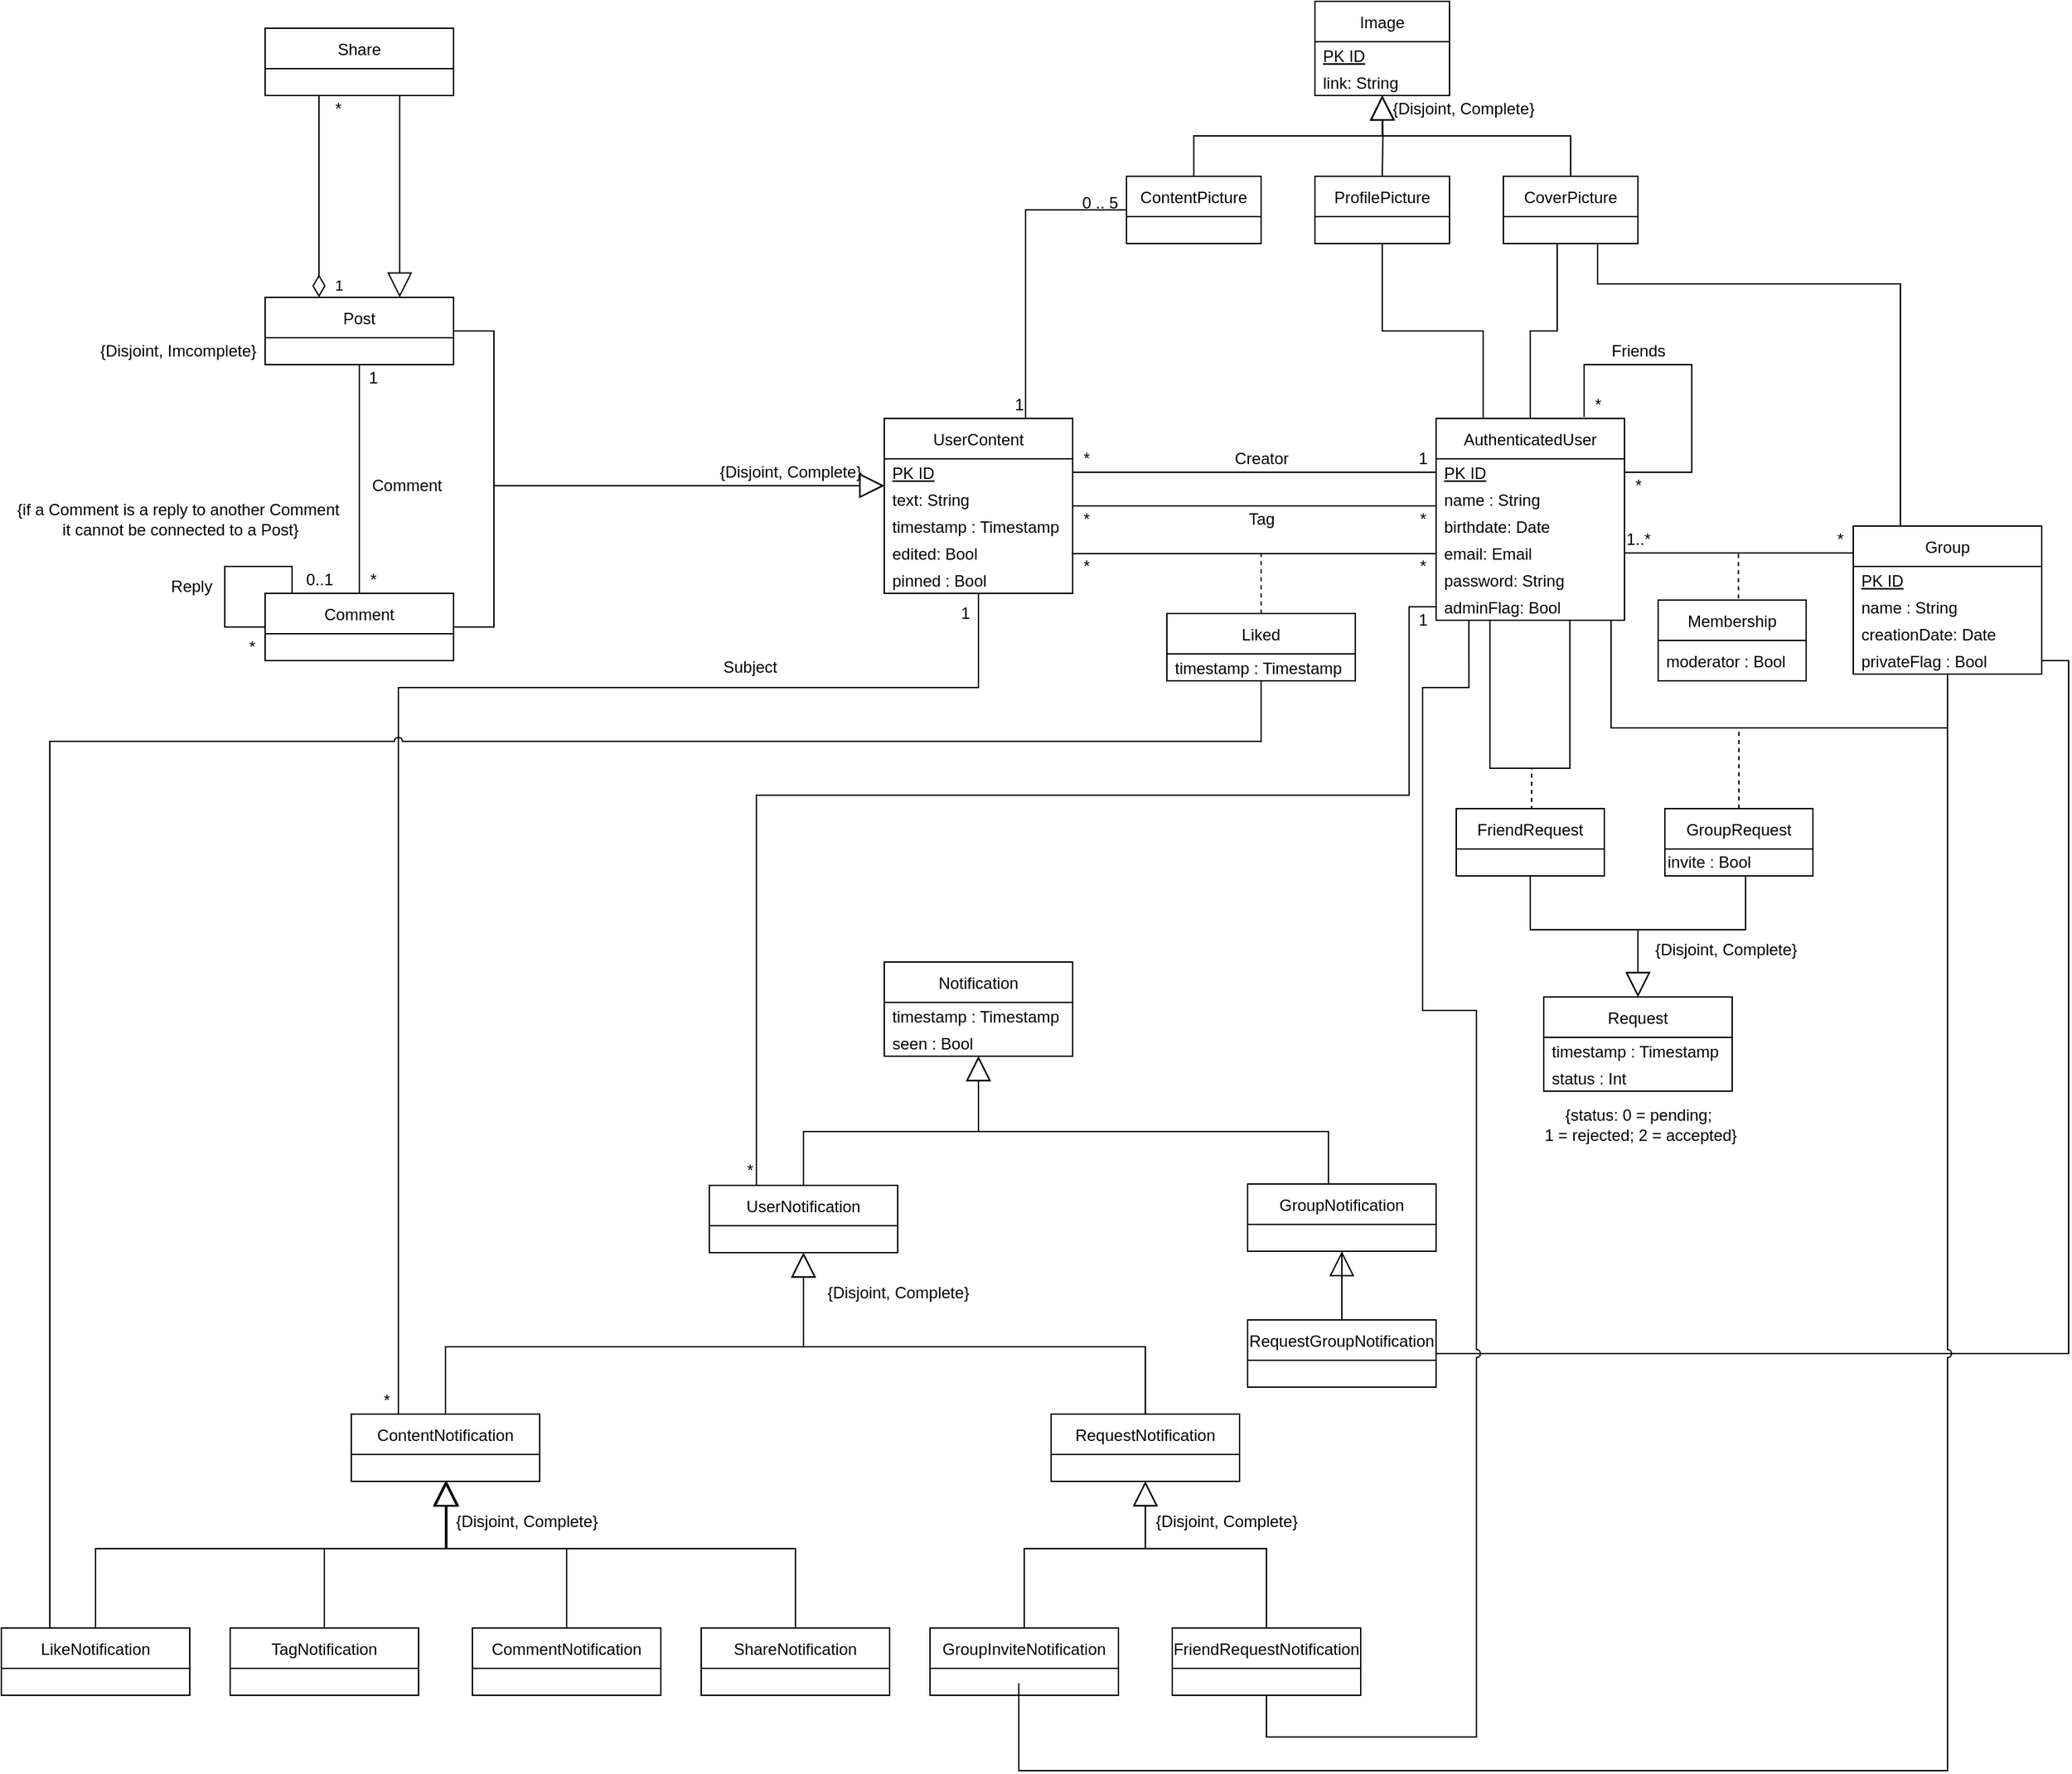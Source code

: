<mxfile version="15.4.0" type="device"><diagram id="W7Yq0IBETh_m9EAwJ76t" name="Page-1"><mxGraphModel dx="-948" dy="436" grid="1" gridSize="10" guides="1" tooltips="1" connect="1" arrows="1" fold="1" page="1" pageScale="1" pageWidth="827" pageHeight="1169" math="0" shadow="0"><root><mxCell id="0"/><mxCell id="1" parent="0"/><mxCell id="exGa_ofTzocH33vVqRxe-119" style="edgeStyle=orthogonalEdgeStyle;rounded=0;orthogonalLoop=1;jettySize=auto;html=1;exitX=0.5;exitY=0;exitDx=0;exitDy=0;fontSize=12;endArrow=none;endFill=0;" parent="1" source="exGa_ofTzocH33vVqRxe-121" edge="1"><mxGeometry relative="1" as="geometry"><Array as="points"><mxPoint x="2790" y="625"/><mxPoint x="2810" y="625"/><mxPoint x="2810" y="560"/></Array><mxPoint x="2810" y="560" as="targetPoint"/></mxGeometry></mxCell><mxCell id="exGa_ofTzocH33vVqRxe-120" style="edgeStyle=orthogonalEdgeStyle;rounded=0;orthogonalLoop=1;jettySize=auto;html=1;exitX=0.25;exitY=0;exitDx=0;exitDy=0;entryX=0.5;entryY=1;entryDx=0;entryDy=0;fontSize=12;endArrow=none;endFill=0;" parent="1" source="exGa_ofTzocH33vVqRxe-121" target="exGa_ofTzocH33vVqRxe-144" edge="1"><mxGeometry relative="1" as="geometry"/></mxCell><mxCell id="exGa_ofTzocH33vVqRxe-121" value="AuthenticatedUser" style="swimlane;fontStyle=0;childLayout=stackLayout;horizontal=1;startSize=30;horizontalStack=0;resizeParent=1;resizeParentMax=0;resizeLast=0;collapsible=1;marginBottom=0;" parent="1" vertex="1"><mxGeometry x="2720" y="690" width="140" height="150" as="geometry"/></mxCell><mxCell id="exGa_ofTzocH33vVqRxe-122" value="PK ID" style="text;strokeColor=none;fillColor=none;align=left;verticalAlign=middle;spacingLeft=4;spacingRight=4;overflow=hidden;points=[[0,0.5],[1,0.5]];portConstraint=eastwest;rotatable=0;spacing=2;spacingTop=0;fontStyle=4" parent="exGa_ofTzocH33vVqRxe-121" vertex="1"><mxGeometry y="30" width="140" height="20" as="geometry"/></mxCell><mxCell id="exGa_ofTzocH33vVqRxe-123" value="name : String" style="text;strokeColor=none;fillColor=none;align=left;verticalAlign=middle;spacingLeft=4;spacingRight=4;overflow=hidden;points=[[0,0.5],[1,0.5]];portConstraint=eastwest;rotatable=0;spacing=2;spacingTop=0;" parent="exGa_ofTzocH33vVqRxe-121" vertex="1"><mxGeometry y="50" width="140" height="20" as="geometry"/></mxCell><mxCell id="exGa_ofTzocH33vVqRxe-124" value="birthdate: Date" style="text;strokeColor=none;fillColor=none;align=left;verticalAlign=middle;spacingLeft=4;spacingRight=4;overflow=hidden;points=[[0,0.5],[1,0.5]];portConstraint=eastwest;rotatable=0;" parent="exGa_ofTzocH33vVqRxe-121" vertex="1"><mxGeometry y="70" width="140" height="20" as="geometry"/></mxCell><mxCell id="exGa_ofTzocH33vVqRxe-125" value="email: Email" style="text;strokeColor=none;fillColor=none;align=left;verticalAlign=middle;spacingLeft=4;spacingRight=4;overflow=hidden;points=[[0,0.5],[1,0.5]];portConstraint=eastwest;rotatable=0;" parent="exGa_ofTzocH33vVqRxe-121" vertex="1"><mxGeometry y="90" width="140" height="20" as="geometry"/></mxCell><mxCell id="exGa_ofTzocH33vVqRxe-126" value="password: String" style="text;strokeColor=none;fillColor=none;align=left;verticalAlign=middle;spacingLeft=4;spacingRight=4;overflow=hidden;points=[[0,0.5],[1,0.5]];portConstraint=eastwest;rotatable=0;" parent="exGa_ofTzocH33vVqRxe-121" vertex="1"><mxGeometry y="110" width="140" height="20" as="geometry"/></mxCell><mxCell id="exGa_ofTzocH33vVqRxe-127" value="adminFlag: Bool" style="text;strokeColor=none;fillColor=none;align=left;verticalAlign=middle;spacingLeft=4;spacingRight=4;overflow=hidden;points=[[0,0.5],[1,0.5]];portConstraint=eastwest;rotatable=0;" parent="exGa_ofTzocH33vVqRxe-121" vertex="1"><mxGeometry y="130" width="140" height="20" as="geometry"/></mxCell><mxCell id="exGa_ofTzocH33vVqRxe-128" style="edgeStyle=orthogonalEdgeStyle;rounded=0;orthogonalLoop=1;jettySize=auto;html=1;exitX=1;exitY=0.5;exitDx=0;exitDy=0;fontSize=12;endArrow=none;endFill=0;" parent="exGa_ofTzocH33vVqRxe-121" edge="1"><mxGeometry relative="1" as="geometry"><mxPoint x="110" y="-1" as="targetPoint"/><mxPoint x="140" y="60" as="sourcePoint"/><Array as="points"><mxPoint x="190" y="40"/><mxPoint x="190" y="-40"/><mxPoint x="110" y="-40"/><mxPoint x="110" y="-1"/></Array></mxGeometry></mxCell><mxCell id="exGa_ofTzocH33vVqRxe-129" style="edgeStyle=orthogonalEdgeStyle;rounded=0;orthogonalLoop=1;jettySize=auto;html=1;fontSize=12;endArrow=none;endFill=0;entryX=0.71;entryY=1.013;entryDx=0;entryDy=0;entryPerimeter=0;" parent="exGa_ofTzocH33vVqRxe-121" source="exGa_ofTzocH33vVqRxe-121" target="exGa_ofTzocH33vVqRxe-127" edge="1"><mxGeometry relative="1" as="geometry"><mxPoint x="100" y="230" as="targetPoint"/><mxPoint x="40" y="230" as="sourcePoint"/><Array as="points"><mxPoint x="40" y="260"/><mxPoint x="99" y="260"/></Array></mxGeometry></mxCell><mxCell id="exGa_ofTzocH33vVqRxe-130" style="edgeStyle=orthogonalEdgeStyle;rounded=0;orthogonalLoop=1;jettySize=auto;html=1;exitX=0;exitY=0.25;exitDx=0;exitDy=0;entryX=1;entryY=0.5;entryDx=0;entryDy=0;fontSize=12;endArrow=none;endFill=0;" parent="1" source="exGa_ofTzocH33vVqRxe-132" target="exGa_ofTzocH33vVqRxe-124" edge="1"><mxGeometry relative="1" as="geometry"><Array as="points"><mxPoint x="3030" y="790"/></Array></mxGeometry></mxCell><mxCell id="exGa_ofTzocH33vVqRxe-131" style="edgeStyle=orthogonalEdgeStyle;rounded=0;orthogonalLoop=1;jettySize=auto;html=1;exitX=0.25;exitY=0;exitDx=0;exitDy=0;fontSize=12;endArrow=none;endFill=0;" parent="1" source="exGa_ofTzocH33vVqRxe-132" edge="1"><mxGeometry relative="1" as="geometry"><Array as="points"><mxPoint x="3065" y="590"/><mxPoint x="2840" y="590"/><mxPoint x="2840" y="560"/></Array><mxPoint x="2840" y="560" as="targetPoint"/></mxGeometry></mxCell><mxCell id="exGa_ofTzocH33vVqRxe-132" value="Group" style="swimlane;fontStyle=0;childLayout=stackLayout;horizontal=1;startSize=30;horizontalStack=0;resizeParent=1;resizeParentMax=0;resizeLast=0;collapsible=1;marginBottom=0;" parent="1" vertex="1"><mxGeometry x="3030" y="770" width="140" height="110" as="geometry"/></mxCell><mxCell id="exGa_ofTzocH33vVqRxe-133" value="PK ID" style="text;strokeColor=none;fillColor=none;align=left;verticalAlign=middle;spacingLeft=4;spacingRight=4;overflow=hidden;points=[[0,0.5],[1,0.5]];portConstraint=eastwest;rotatable=0;spacing=2;spacingTop=0;fontStyle=4" parent="exGa_ofTzocH33vVqRxe-132" vertex="1"><mxGeometry y="30" width="140" height="20" as="geometry"/></mxCell><mxCell id="exGa_ofTzocH33vVqRxe-134" value="name : String" style="text;strokeColor=none;fillColor=none;align=left;verticalAlign=middle;spacingLeft=4;spacingRight=4;overflow=hidden;points=[[0,0.5],[1,0.5]];portConstraint=eastwest;rotatable=0;spacing=2;spacingTop=0;" parent="exGa_ofTzocH33vVqRxe-132" vertex="1"><mxGeometry y="50" width="140" height="20" as="geometry"/></mxCell><mxCell id="exGa_ofTzocH33vVqRxe-135" value="creationDate: Date" style="text;strokeColor=none;fillColor=none;align=left;verticalAlign=middle;spacingLeft=4;spacingRight=4;overflow=hidden;points=[[0,0.5],[1,0.5]];portConstraint=eastwest;rotatable=0;spacing=2;spacingTop=0;" parent="exGa_ofTzocH33vVqRxe-132" vertex="1"><mxGeometry y="70" width="140" height="20" as="geometry"/></mxCell><mxCell id="exGa_ofTzocH33vVqRxe-136" value="privateFlag : Bool" style="text;strokeColor=none;fillColor=none;align=left;verticalAlign=middle;spacingLeft=4;spacingRight=4;overflow=hidden;points=[[0,0.5],[1,0.5]];portConstraint=eastwest;rotatable=0;spacing=2;spacingTop=0;" parent="exGa_ofTzocH33vVqRxe-132" vertex="1"><mxGeometry y="90" width="140" height="20" as="geometry"/></mxCell><mxCell id="exGa_ofTzocH33vVqRxe-137" value="*" style="text;html=1;align=center;verticalAlign=middle;resizable=0;points=[];autosize=1;strokeColor=none;fillColor=none;fontSize=12;" parent="1" vertex="1"><mxGeometry x="2860" y="730" width="20" height="20" as="geometry"/></mxCell><mxCell id="exGa_ofTzocH33vVqRxe-138" value="*" style="text;html=1;align=center;verticalAlign=middle;resizable=0;points=[];autosize=1;strokeColor=none;fillColor=none;fontSize=12;" parent="1" vertex="1"><mxGeometry x="2830" y="670" width="20" height="20" as="geometry"/></mxCell><mxCell id="exGa_ofTzocH33vVqRxe-139" value="Friends" style="text;html=1;align=center;verticalAlign=middle;resizable=0;points=[];autosize=1;strokeColor=none;fillColor=none;fontSize=12;" parent="1" vertex="1"><mxGeometry x="2840" y="630" width="60" height="20" as="geometry"/></mxCell><mxCell id="exGa_ofTzocH33vVqRxe-140" value="*" style="text;html=1;align=center;verticalAlign=middle;resizable=0;points=[];autosize=1;strokeColor=none;fillColor=none;fontSize=12;" parent="1" vertex="1"><mxGeometry x="3010" y="770" width="20" height="20" as="geometry"/></mxCell><mxCell id="exGa_ofTzocH33vVqRxe-141" value="1..*" style="text;html=1;align=center;verticalAlign=middle;resizable=0;points=[];autosize=1;strokeColor=none;fillColor=none;fontSize=12;" parent="1" vertex="1"><mxGeometry x="2855" y="770" width="30" height="20" as="geometry"/></mxCell><mxCell id="exGa_ofTzocH33vVqRxe-142" value="Image" style="swimlane;fontStyle=0;childLayout=stackLayout;horizontal=1;startSize=30;horizontalStack=0;resizeParent=1;resizeParentMax=0;resizeLast=0;collapsible=1;marginBottom=0;fontSize=12;verticalAlign=middle;" parent="1" vertex="1"><mxGeometry x="2630" y="380" width="100" height="70" as="geometry"/></mxCell><mxCell id="exGa_ofTzocH33vVqRxe-143" value="PK ID" style="text;strokeColor=none;fillColor=none;align=left;verticalAlign=middle;spacingLeft=4;spacingRight=4;overflow=hidden;points=[[0,0.5],[1,0.5]];portConstraint=eastwest;rotatable=0;spacing=2;spacingTop=0;fontStyle=4" parent="exGa_ofTzocH33vVqRxe-142" vertex="1"><mxGeometry y="30" width="100" height="20" as="geometry"/></mxCell><mxCell id="SJAPTFx9e79v7AR4qx2Q-70" value="link: String" style="text;strokeColor=none;fillColor=none;align=left;verticalAlign=middle;spacingLeft=4;spacingRight=4;overflow=hidden;points=[[0,0.5],[1,0.5]];portConstraint=eastwest;rotatable=0;spacing=2;spacingTop=0;fontStyle=0" parent="exGa_ofTzocH33vVqRxe-142" vertex="1"><mxGeometry y="50" width="100" height="20" as="geometry"/></mxCell><mxCell id="exGa_ofTzocH33vVqRxe-144" value="ProfilePicture" style="swimlane;fontStyle=0;childLayout=stackLayout;horizontal=1;startSize=30;horizontalStack=0;resizeParent=1;resizeParentMax=0;resizeLast=0;collapsible=1;marginBottom=0;fontSize=12;verticalAlign=middle;" parent="1" vertex="1"><mxGeometry x="2630" y="510" width="100" height="50" as="geometry"/></mxCell><mxCell id="exGa_ofTzocH33vVqRxe-145" value="CoverPicture" style="swimlane;fontStyle=0;childLayout=stackLayout;horizontal=1;startSize=30;horizontalStack=0;resizeParent=1;resizeParentMax=0;resizeLast=0;collapsible=1;marginBottom=0;fontSize=12;verticalAlign=middle;" parent="1" vertex="1"><mxGeometry x="2770" y="510" width="100" height="50" as="geometry"/></mxCell><mxCell id="exGa_ofTzocH33vVqRxe-146" value="ContentPicture" style="swimlane;fontStyle=0;childLayout=stackLayout;horizontal=1;startSize=30;horizontalStack=0;resizeParent=1;resizeParentMax=0;resizeLast=0;collapsible=1;marginBottom=0;fontSize=12;verticalAlign=middle;" parent="1" vertex="1"><mxGeometry x="2490" y="510" width="100" height="50" as="geometry"/></mxCell><mxCell id="exGa_ofTzocH33vVqRxe-147" value="" style="endArrow=block;endSize=16;endFill=0;html=1;rounded=0;fontSize=12;edgeStyle=orthogonalEdgeStyle;entryX=0.5;entryY=1;entryDx=0;entryDy=0;exitX=0.5;exitY=0;exitDx=0;exitDy=0;" parent="1" source="exGa_ofTzocH33vVqRxe-145" target="exGa_ofTzocH33vVqRxe-142" edge="1"><mxGeometry width="160" relative="1" as="geometry"><mxPoint x="2600" y="630" as="sourcePoint"/><mxPoint x="2760" y="630" as="targetPoint"/></mxGeometry></mxCell><mxCell id="exGa_ofTzocH33vVqRxe-148" value="" style="endArrow=block;endSize=16;endFill=0;html=1;rounded=0;fontSize=12;edgeStyle=orthogonalEdgeStyle;" parent="1" target="exGa_ofTzocH33vVqRxe-142" edge="1"><mxGeometry width="160" relative="1" as="geometry"><mxPoint x="2680" y="510" as="sourcePoint"/><mxPoint x="2680" y="460" as="targetPoint"/></mxGeometry></mxCell><mxCell id="exGa_ofTzocH33vVqRxe-149" value="" style="endArrow=block;endSize=16;endFill=0;html=1;rounded=0;fontSize=12;edgeStyle=orthogonalEdgeStyle;exitX=0.5;exitY=0;exitDx=0;exitDy=0;" parent="1" source="exGa_ofTzocH33vVqRxe-146" target="exGa_ofTzocH33vVqRxe-142" edge="1"><mxGeometry width="160" relative="1" as="geometry"><mxPoint x="2560" y="530" as="sourcePoint"/><mxPoint x="2680" y="460" as="targetPoint"/></mxGeometry></mxCell><mxCell id="exGa_ofTzocH33vVqRxe-150" value="{Disjoint, Complete}" style="text;html=1;align=center;verticalAlign=middle;resizable=0;points=[];autosize=1;strokeColor=none;fillColor=none;fontSize=12;" parent="1" vertex="1"><mxGeometry x="2680" y="450" width="120" height="20" as="geometry"/></mxCell><mxCell id="exGa_ofTzocH33vVqRxe-151" value="Post" style="swimlane;fontStyle=0;childLayout=stackLayout;horizontal=1;startSize=30;horizontalStack=0;resizeParent=1;resizeParentMax=0;resizeLast=0;collapsible=1;marginBottom=0;fontSize=12;verticalAlign=middle;" parent="1" vertex="1"><mxGeometry x="1850" y="600.04" width="140" height="50" as="geometry"/></mxCell><mxCell id="exGa_ofTzocH33vVqRxe-153" value="UserContent" style="swimlane;fontStyle=0;childLayout=stackLayout;horizontal=1;startSize=30;horizontalStack=0;resizeParent=1;resizeParentMax=0;resizeLast=0;collapsible=1;marginBottom=0;fontSize=12;verticalAlign=middle;resizable=0;" parent="1" vertex="1"><mxGeometry x="2310" y="690" width="140" height="130" as="geometry"/></mxCell><mxCell id="exGa_ofTzocH33vVqRxe-154" value="PK ID" style="text;strokeColor=none;fillColor=none;align=left;verticalAlign=middle;spacingLeft=4;spacingRight=4;overflow=hidden;points=[[0,0.5],[1,0.5]];portConstraint=eastwest;rotatable=0;spacing=2;spacingTop=0;fontStyle=4" parent="exGa_ofTzocH33vVqRxe-153" vertex="1"><mxGeometry y="30" width="140" height="20" as="geometry"/></mxCell><mxCell id="exGa_ofTzocH33vVqRxe-155" value="text: String" style="text;strokeColor=none;fillColor=none;align=left;verticalAlign=middle;spacingLeft=4;spacingRight=4;overflow=hidden;points=[[0,0.5],[1,0.5]];portConstraint=eastwest;rotatable=0;spacing=2;spacingTop=0;" parent="exGa_ofTzocH33vVqRxe-153" vertex="1"><mxGeometry y="50" width="140" height="20" as="geometry"/></mxCell><mxCell id="exGa_ofTzocH33vVqRxe-156" value="timestamp : Timestamp" style="text;strokeColor=none;fillColor=none;align=left;verticalAlign=middle;spacingLeft=4;spacingRight=4;overflow=hidden;points=[[0,0.5],[1,0.5]];portConstraint=eastwest;rotatable=0;spacing=2;spacingTop=0;" parent="exGa_ofTzocH33vVqRxe-153" vertex="1"><mxGeometry y="70" width="140" height="20" as="geometry"/></mxCell><mxCell id="exGa_ofTzocH33vVqRxe-157" value="edited: Bool" style="text;strokeColor=none;fillColor=none;align=left;verticalAlign=middle;spacingLeft=4;spacingRight=4;overflow=hidden;points=[[0,0.5],[1,0.5]];portConstraint=eastwest;rotatable=0;spacing=2;spacingTop=0;" parent="exGa_ofTzocH33vVqRxe-153" vertex="1"><mxGeometry y="90" width="140" height="20" as="geometry"/></mxCell><mxCell id="exGa_ofTzocH33vVqRxe-158" value="pinned : Bool" style="text;strokeColor=none;fillColor=none;align=left;verticalAlign=middle;spacingLeft=4;spacingRight=4;overflow=hidden;points=[[0,0.5],[1,0.5]];portConstraint=eastwest;rotatable=0;spacing=2;spacingTop=0;" parent="exGa_ofTzocH33vVqRxe-153" vertex="1"><mxGeometry y="110" width="140" height="20" as="geometry"/></mxCell><mxCell id="exGa_ofTzocH33vVqRxe-159" style="edgeStyle=orthogonalEdgeStyle;rounded=0;orthogonalLoop=1;jettySize=auto;html=1;exitX=0.5;exitY=0;exitDx=0;exitDy=0;fontSize=12;endArrow=none;endFill=0;" parent="1" source="exGa_ofTzocH33vVqRxe-161" target="exGa_ofTzocH33vVqRxe-151" edge="1"><mxGeometry relative="1" as="geometry"/></mxCell><mxCell id="exGa_ofTzocH33vVqRxe-160" style="edgeStyle=orthogonalEdgeStyle;rounded=0;orthogonalLoop=1;jettySize=auto;html=1;exitX=0.25;exitY=0;exitDx=0;exitDy=0;fontSize=12;endArrow=none;endFill=0;entryX=0;entryY=0.5;entryDx=0;entryDy=0;" parent="1" source="exGa_ofTzocH33vVqRxe-161" target="exGa_ofTzocH33vVqRxe-161" edge="1"><mxGeometry relative="1" as="geometry"><mxPoint x="1820" y="800.04" as="targetPoint"/><Array as="points"><mxPoint x="1870" y="820.04"/><mxPoint x="1870" y="800.04"/><mxPoint x="1820" y="800.04"/><mxPoint x="1820" y="845.04"/></Array></mxGeometry></mxCell><mxCell id="exGa_ofTzocH33vVqRxe-161" value="Comment" style="swimlane;fontStyle=0;childLayout=stackLayout;horizontal=1;startSize=30;horizontalStack=0;resizeParent=1;resizeParentMax=0;resizeLast=0;collapsible=1;marginBottom=0;fontSize=12;verticalAlign=middle;" parent="1" vertex="1"><mxGeometry x="1850" y="820.04" width="140" height="50" as="geometry"/></mxCell><mxCell id="exGa_ofTzocH33vVqRxe-162" value="" style="endArrow=block;endSize=16;endFill=0;html=1;rounded=0;fontSize=12;edgeStyle=orthogonalEdgeStyle;" parent="1" source="exGa_ofTzocH33vVqRxe-151" target="exGa_ofTzocH33vVqRxe-153" edge="1"><mxGeometry width="160" relative="1" as="geometry"><mxPoint x="2570" y="735.1" as="sourcePoint"/><mxPoint x="2310" y="665.1" as="targetPoint"/><Array as="points"><mxPoint x="2020" y="625"/><mxPoint x="2020" y="740"/></Array></mxGeometry></mxCell><mxCell id="exGa_ofTzocH33vVqRxe-163" value="{Disjoint, Complete}" style="text;html=1;align=center;verticalAlign=middle;resizable=0;points=[];autosize=1;strokeColor=none;fillColor=none;fontSize=12;" parent="1" vertex="1"><mxGeometry x="2180" y="720" width="120" height="20" as="geometry"/></mxCell><mxCell id="exGa_ofTzocH33vVqRxe-164" style="edgeStyle=orthogonalEdgeStyle;rounded=0;orthogonalLoop=1;jettySize=auto;html=1;exitX=0.75;exitY=0;exitDx=0;exitDy=0;entryX=0;entryY=0.5;entryDx=0;entryDy=0;fontSize=12;endArrow=none;endFill=0;" parent="1" source="exGa_ofTzocH33vVqRxe-153" target="exGa_ofTzocH33vVqRxe-146" edge="1"><mxGeometry relative="1" as="geometry"><Array as="points"><mxPoint x="2415" y="535"/></Array></mxGeometry></mxCell><mxCell id="exGa_ofTzocH33vVqRxe-165" value="1" style="text;html=1;align=center;verticalAlign=middle;resizable=0;points=[];autosize=1;strokeColor=none;fillColor=none;fontSize=12;" parent="1" vertex="1"><mxGeometry x="2400" y="670" width="20" height="20" as="geometry"/></mxCell><mxCell id="exGa_ofTzocH33vVqRxe-166" value="0 .. 5" style="text;html=1;align=center;verticalAlign=middle;resizable=0;points=[];autosize=1;strokeColor=none;fillColor=none;fontSize=12;" parent="1" vertex="1"><mxGeometry x="2450" y="520" width="40" height="20" as="geometry"/></mxCell><mxCell id="exGa_ofTzocH33vVqRxe-167" style="edgeStyle=orthogonalEdgeStyle;rounded=0;orthogonalLoop=1;jettySize=auto;html=1;exitX=1;exitY=0.5;exitDx=0;exitDy=0;entryX=0;entryY=0.5;entryDx=0;entryDy=0;fontSize=12;endArrow=none;endFill=0;" parent="1" source="exGa_ofTzocH33vVqRxe-154" target="exGa_ofTzocH33vVqRxe-123" edge="1"><mxGeometry relative="1" as="geometry"><Array as="points"><mxPoint x="2720" y="730"/></Array></mxGeometry></mxCell><mxCell id="exGa_ofTzocH33vVqRxe-168" value="Creator" style="text;html=1;align=center;verticalAlign=middle;resizable=0;points=[];autosize=1;strokeColor=none;fillColor=none;fontSize=12;" parent="1" vertex="1"><mxGeometry x="2560" y="710" width="60" height="20" as="geometry"/></mxCell><mxCell id="exGa_ofTzocH33vVqRxe-169" value="*" style="text;html=1;align=center;verticalAlign=middle;resizable=0;points=[];autosize=1;strokeColor=none;fillColor=none;fontSize=12;" parent="1" vertex="1"><mxGeometry x="2450" y="710" width="20" height="20" as="geometry"/></mxCell><mxCell id="exGa_ofTzocH33vVqRxe-170" value="1" style="text;html=1;align=center;verticalAlign=middle;resizable=0;points=[];autosize=1;strokeColor=none;fillColor=none;fontSize=12;" parent="1" vertex="1"><mxGeometry x="2700" y="710" width="20" height="20" as="geometry"/></mxCell><mxCell id="exGa_ofTzocH33vVqRxe-171" style="edgeStyle=orthogonalEdgeStyle;rounded=0;orthogonalLoop=1;jettySize=auto;html=1;fontSize=12;endArrow=none;endFill=0;" parent="1" source="exGa_ofTzocH33vVqRxe-153" target="exGa_ofTzocH33vVqRxe-121" edge="1"><mxGeometry relative="1" as="geometry"><Array as="points"><mxPoint x="2650" y="755"/><mxPoint x="2650" y="755"/></Array></mxGeometry></mxCell><mxCell id="exGa_ofTzocH33vVqRxe-172" value="Tag" style="text;html=1;align=center;verticalAlign=middle;resizable=0;points=[];autosize=1;strokeColor=none;fillColor=none;fontSize=12;" parent="1" vertex="1"><mxGeometry x="2575" y="755" width="30" height="20" as="geometry"/></mxCell><mxCell id="exGa_ofTzocH33vVqRxe-173" value="*" style="text;html=1;align=center;verticalAlign=middle;resizable=0;points=[];autosize=1;strokeColor=none;fillColor=none;fontSize=12;" parent="1" vertex="1"><mxGeometry x="2700" y="755" width="20" height="20" as="geometry"/></mxCell><mxCell id="exGa_ofTzocH33vVqRxe-174" value="*" style="text;html=1;align=center;verticalAlign=middle;resizable=0;points=[];autosize=1;strokeColor=none;fillColor=none;fontSize=12;" parent="1" vertex="1"><mxGeometry x="2450" y="755" width="20" height="20" as="geometry"/></mxCell><mxCell id="exGa_ofTzocH33vVqRxe-175" style="edgeStyle=orthogonalEdgeStyle;rounded=0;orthogonalLoop=1;jettySize=auto;html=1;exitX=0.5;exitY=0;exitDx=0;exitDy=0;fontSize=12;endArrow=none;endFill=0;dashed=1;" parent="1" source="exGa_ofTzocH33vVqRxe-176" edge="1"><mxGeometry relative="1" as="geometry"><mxPoint x="2590" y="790" as="targetPoint"/></mxGeometry></mxCell><mxCell id="exGa_ofTzocH33vVqRxe-176" value="Liked" style="swimlane;fontStyle=0;childLayout=stackLayout;horizontal=1;startSize=30;horizontalStack=0;resizeParent=1;resizeParentMax=0;resizeLast=0;collapsible=1;marginBottom=0;fontSize=12;verticalAlign=middle;" parent="1" vertex="1"><mxGeometry x="2520" y="835" width="140" height="50" as="geometry"/></mxCell><mxCell id="exGa_ofTzocH33vVqRxe-177" value="timestamp : Timestamp" style="text;strokeColor=none;fillColor=none;align=left;verticalAlign=middle;spacingLeft=4;spacingRight=4;overflow=hidden;points=[[0,0.5],[1,0.5]];portConstraint=eastwest;rotatable=0;spacing=2;spacingTop=0;" parent="exGa_ofTzocH33vVqRxe-176" vertex="1"><mxGeometry y="30" width="140" height="20" as="geometry"/></mxCell><mxCell id="exGa_ofTzocH33vVqRxe-178" value="" style="endArrow=block;endSize=16;endFill=0;html=1;rounded=0;fontSize=12;edgeStyle=orthogonalEdgeStyle;" parent="1" source="exGa_ofTzocH33vVqRxe-161" target="exGa_ofTzocH33vVqRxe-153" edge="1"><mxGeometry width="160" relative="1" as="geometry"><mxPoint x="2140" y="565.1" as="sourcePoint"/><mxPoint x="2310" y="665.1" as="targetPoint"/><Array as="points"><mxPoint x="2020" y="845"/><mxPoint x="2020" y="740"/></Array></mxGeometry></mxCell><mxCell id="exGa_ofTzocH33vVqRxe-179" value="*" style="text;html=1;align=center;verticalAlign=middle;resizable=0;points=[];autosize=1;strokeColor=none;fillColor=none;fontSize=12;" parent="1" vertex="1"><mxGeometry x="1920" y="800.04" width="20" height="20" as="geometry"/></mxCell><mxCell id="exGa_ofTzocH33vVqRxe-180" value="1" style="text;html=1;align=center;verticalAlign=middle;resizable=0;points=[];autosize=1;strokeColor=none;fillColor=none;fontSize=12;" parent="1" vertex="1"><mxGeometry x="1920" y="650.04" width="20" height="20" as="geometry"/></mxCell><mxCell id="exGa_ofTzocH33vVqRxe-181" style="edgeStyle=orthogonalEdgeStyle;rounded=0;orthogonalLoop=1;jettySize=auto;html=1;exitX=-0.037;exitY=0.023;exitDx=0;exitDy=0;fontSize=12;endArrow=none;endFill=0;exitPerimeter=0;" parent="1" source="exGa_ofTzocH33vVqRxe-183" target="exGa_ofTzocH33vVqRxe-121" edge="1"><mxGeometry relative="1" as="geometry"><mxPoint x="2450" y="810" as="sourcePoint"/><Array as="points"><mxPoint x="2590" y="790"/><mxPoint x="2590" y="790"/></Array></mxGeometry></mxCell><mxCell id="exGa_ofTzocH33vVqRxe-182" value="*" style="text;html=1;align=center;verticalAlign=middle;resizable=0;points=[];autosize=1;strokeColor=none;fillColor=none;fontSize=12;" parent="1" vertex="1"><mxGeometry x="2700" y="790" width="20" height="20" as="geometry"/></mxCell><mxCell id="exGa_ofTzocH33vVqRxe-183" value="*" style="text;html=1;align=center;verticalAlign=middle;resizable=0;points=[];autosize=1;strokeColor=none;fillColor=none;fontSize=12;" parent="1" vertex="1"><mxGeometry x="2450" y="790" width="20" height="20" as="geometry"/></mxCell><mxCell id="exGa_ofTzocH33vVqRxe-184" value="Share" style="swimlane;fontStyle=0;childLayout=stackLayout;horizontal=1;startSize=30;horizontalStack=0;resizeParent=1;resizeParentMax=0;resizeLast=0;collapsible=1;marginBottom=0;fontSize=12;verticalAlign=middle;" parent="1" vertex="1"><mxGeometry x="1850" y="400.0" width="140" height="50" as="geometry"/></mxCell><mxCell id="exGa_ofTzocH33vVqRxe-185" value="*" style="text;html=1;align=center;verticalAlign=middle;resizable=0;points=[];autosize=1;strokeColor=none;fillColor=none;fontSize=12;" parent="1" vertex="1"><mxGeometry x="1894" y="450.0" width="20" height="20" as="geometry"/></mxCell><mxCell id="exGa_ofTzocH33vVqRxe-186" value="*" style="text;html=1;align=center;verticalAlign=middle;resizable=0;points=[];autosize=1;strokeColor=none;fillColor=none;fontSize=12;" parent="1" vertex="1"><mxGeometry x="1830" y="850.04" width="20" height="20" as="geometry"/></mxCell><mxCell id="exGa_ofTzocH33vVqRxe-187" value="0..1" style="text;html=1;align=center;verticalAlign=middle;resizable=0;points=[];autosize=1;strokeColor=none;fillColor=none;fontSize=12;" parent="1" vertex="1"><mxGeometry x="1870" y="800.04" width="40" height="20" as="geometry"/></mxCell><mxCell id="exGa_ofTzocH33vVqRxe-188" value="{Disjoint, Imcomplete}" style="text;html=1;align=center;verticalAlign=middle;resizable=0;points=[];autosize=1;strokeColor=none;fillColor=none;fontSize=12;" parent="1" vertex="1"><mxGeometry x="1720" y="630.04" width="130" height="20" as="geometry"/></mxCell><mxCell id="exGa_ofTzocH33vVqRxe-189" style="edgeStyle=orthogonalEdgeStyle;rounded=0;orthogonalLoop=1;jettySize=auto;html=1;exitX=0.5;exitY=0;exitDx=0;exitDy=0;fontSize=12;endArrow=none;endFill=0;dashed=1;" parent="1" source="exGa_ofTzocH33vVqRxe-190" edge="1"><mxGeometry relative="1" as="geometry"><mxPoint x="2791" y="950" as="targetPoint"/><Array as="points"><mxPoint x="2791" y="980"/></Array></mxGeometry></mxCell><mxCell id="exGa_ofTzocH33vVqRxe-190" value="FriendRequest" style="swimlane;fontStyle=0;childLayout=stackLayout;horizontal=1;startSize=30;horizontalStack=0;resizeParent=1;resizeParentMax=0;resizeLast=0;collapsible=1;marginBottom=0;fontSize=12;verticalAlign=middle;" parent="1" vertex="1"><mxGeometry x="2735" y="980" width="110" height="50" as="geometry"/></mxCell><mxCell id="exGa_ofTzocH33vVqRxe-191" style="edgeStyle=orthogonalEdgeStyle;rounded=0;orthogonalLoop=1;jettySize=auto;html=1;fontSize=12;endArrow=none;endFill=0;startArrow=none;jumpStyle=arc;" parent="1" source="exGa_ofTzocH33vVqRxe-132" target="exGa_ofTzocH33vVqRxe-121" edge="1"><mxGeometry relative="1" as="geometry"><Array as="points"><mxPoint x="3100" y="920"/><mxPoint x="2850" y="920"/></Array><mxPoint x="2930" y="925" as="sourcePoint"/></mxGeometry></mxCell><mxCell id="exGa_ofTzocH33vVqRxe-192" value="GroupRequest" style="swimlane;fontStyle=0;childLayout=stackLayout;horizontal=1;startSize=30;horizontalStack=0;resizeParent=1;resizeParentMax=0;resizeLast=0;collapsible=1;marginBottom=0;fontSize=12;verticalAlign=middle;" parent="1" vertex="1"><mxGeometry x="2890" y="980" width="110" height="50" as="geometry"/></mxCell><mxCell id="LmOdv212OQz775CPGaow-1" value="invite : Bool" style="text;html=1;align=left;verticalAlign=middle;resizable=0;points=[];autosize=1;strokeColor=none;fillColor=none;" vertex="1" parent="exGa_ofTzocH33vVqRxe-192"><mxGeometry y="30" width="110" height="20" as="geometry"/></mxCell><mxCell id="exGa_ofTzocH33vVqRxe-194" style="edgeStyle=orthogonalEdgeStyle;rounded=0;orthogonalLoop=1;jettySize=auto;html=1;exitX=0.5;exitY=0;exitDx=0;exitDy=0;fontSize=12;endArrow=none;endFill=0;dashed=1;" parent="1" source="exGa_ofTzocH33vVqRxe-195" edge="1"><mxGeometry relative="1" as="geometry"><mxPoint x="2944.667" y="790" as="targetPoint"/></mxGeometry></mxCell><mxCell id="exGa_ofTzocH33vVqRxe-195" value="Membership" style="swimlane;fontStyle=0;childLayout=stackLayout;horizontal=1;startSize=30;horizontalStack=0;resizeParent=1;resizeParentMax=0;resizeLast=0;collapsible=1;marginBottom=0;fontSize=12;verticalAlign=middle;" parent="1" vertex="1"><mxGeometry x="2885" y="825" width="110" height="60" as="geometry"/></mxCell><mxCell id="exGa_ofTzocH33vVqRxe-196" value="moderator : Bool" style="text;strokeColor=none;fillColor=none;align=left;verticalAlign=middle;spacingLeft=4;spacingRight=4;overflow=hidden;points=[[0,0.5],[1,0.5]];portConstraint=eastwest;rotatable=0;fontSize=12;" parent="exGa_ofTzocH33vVqRxe-195" vertex="1"><mxGeometry y="30" width="110" height="30" as="geometry"/></mxCell><mxCell id="exGa_ofTzocH33vVqRxe-199" value="Notification" style="swimlane;fontStyle=0;childLayout=stackLayout;horizontal=1;startSize=30;horizontalStack=0;resizeParent=1;resizeParentMax=0;resizeLast=0;collapsible=1;marginBottom=0;fontSize=12;verticalAlign=middle;" parent="1" vertex="1"><mxGeometry x="2310" y="1094" width="140" height="70" as="geometry"/></mxCell><mxCell id="exGa_ofTzocH33vVqRxe-200" value="timestamp : Timestamp" style="text;strokeColor=none;fillColor=none;align=left;verticalAlign=middle;spacingLeft=4;spacingRight=4;overflow=hidden;points=[[0,0.5],[1,0.5]];portConstraint=eastwest;rotatable=0;spacing=2;spacingTop=0;" parent="exGa_ofTzocH33vVqRxe-199" vertex="1"><mxGeometry y="30" width="140" height="20" as="geometry"/></mxCell><mxCell id="exGa_ofTzocH33vVqRxe-201" value="seen : Bool" style="text;strokeColor=none;fillColor=none;align=left;verticalAlign=middle;spacingLeft=4;spacingRight=4;overflow=hidden;points=[[0,0.5],[1,0.5]];portConstraint=eastwest;rotatable=0;spacing=2;spacingTop=0;" parent="exGa_ofTzocH33vVqRxe-199" vertex="1"><mxGeometry y="50" width="140" height="20" as="geometry"/></mxCell><mxCell id="SJAPTFx9e79v7AR4qx2Q-42" style="edgeStyle=orthogonalEdgeStyle;rounded=0;jumpStyle=none;orthogonalLoop=1;jettySize=auto;html=1;exitX=0.25;exitY=0;exitDx=0;exitDy=0;endArrow=none;endFill=0;" parent="1" source="exGa_ofTzocH33vVqRxe-202" target="exGa_ofTzocH33vVqRxe-158" edge="1"><mxGeometry relative="1" as="geometry"><Array as="points"><mxPoint x="1949" y="890"/><mxPoint x="2380" y="890"/></Array></mxGeometry></mxCell><mxCell id="exGa_ofTzocH33vVqRxe-202" value="ContentNotification" style="swimlane;fontStyle=0;childLayout=stackLayout;horizontal=1;startSize=30;horizontalStack=0;resizeParent=1;resizeParentMax=0;resizeLast=0;collapsible=1;marginBottom=0;fontSize=12;verticalAlign=middle;" parent="1" vertex="1"><mxGeometry x="1914" y="1430" width="140" height="50" as="geometry"/></mxCell><mxCell id="exGa_ofTzocH33vVqRxe-205" value="RequestNotification" style="swimlane;fontStyle=0;childLayout=stackLayout;horizontal=1;startSize=30;horizontalStack=0;resizeParent=1;resizeParentMax=0;resizeLast=0;collapsible=1;marginBottom=0;fontSize=12;verticalAlign=middle;" parent="1" vertex="1"><mxGeometry x="2434" y="1430" width="140" height="50" as="geometry"/></mxCell><mxCell id="exGa_ofTzocH33vVqRxe-206" value="FriendRequestNotification" style="swimlane;fontStyle=0;childLayout=stackLayout;horizontal=1;startSize=30;horizontalStack=0;resizeParent=1;resizeParentMax=0;resizeLast=0;collapsible=1;marginBottom=0;fontSize=12;verticalAlign=middle;" parent="1" vertex="1"><mxGeometry x="2524" y="1589" width="140" height="50" as="geometry"/></mxCell><mxCell id="SJAPTFx9e79v7AR4qx2Q-37" style="edgeStyle=orthogonalEdgeStyle;rounded=0;jumpStyle=arc;orthogonalLoop=1;jettySize=auto;html=1;entryX=1;entryY=0.5;entryDx=0;entryDy=0;endArrow=none;endFill=0;" parent="1" source="SJAPTFx9e79v7AR4qx2Q-62" target="exGa_ofTzocH33vVqRxe-136" edge="1"><mxGeometry relative="1" as="geometry"><Array as="points"><mxPoint x="3190" y="1385"/><mxPoint x="3190" y="870"/></Array></mxGeometry></mxCell><mxCell id="exGa_ofTzocH33vVqRxe-207" value="GroupInviteNotification" style="swimlane;fontStyle=0;childLayout=stackLayout;horizontal=1;startSize=30;horizontalStack=0;resizeParent=1;resizeParentMax=0;resizeLast=0;collapsible=1;marginBottom=0;fontSize=12;verticalAlign=middle;" parent="1" vertex="1"><mxGeometry x="2344" y="1589" width="140" height="50" as="geometry"/></mxCell><mxCell id="exGa_ofTzocH33vVqRxe-208" value="Request" style="swimlane;fontStyle=0;childLayout=stackLayout;horizontal=1;startSize=30;horizontalStack=0;resizeParent=1;resizeParentMax=0;resizeLast=0;collapsible=1;marginBottom=0;" parent="1" vertex="1"><mxGeometry x="2800" y="1120" width="140" height="70" as="geometry"/></mxCell><mxCell id="exGa_ofTzocH33vVqRxe-210" value="timestamp : Timestamp" style="text;strokeColor=none;fillColor=none;align=left;verticalAlign=middle;spacingLeft=4;spacingRight=4;overflow=hidden;points=[[0,0.5],[1,0.5]];portConstraint=eastwest;rotatable=0;spacing=2;spacingTop=0;" parent="exGa_ofTzocH33vVqRxe-208" vertex="1"><mxGeometry y="30" width="140" height="20" as="geometry"/></mxCell><mxCell id="SJAPTFx9e79v7AR4qx2Q-59" value="status : Int" style="text;strokeColor=none;fillColor=none;align=left;verticalAlign=middle;spacingLeft=4;spacingRight=4;overflow=hidden;points=[[0,0.5],[1,0.5]];portConstraint=eastwest;rotatable=0;spacing=2;spacingTop=0;" parent="exGa_ofTzocH33vVqRxe-208" vertex="1"><mxGeometry y="50" width="140" height="20" as="geometry"/></mxCell><mxCell id="exGa_ofTzocH33vVqRxe-212" value="" style="endArrow=block;endSize=16;endFill=0;html=1;rounded=0;edgeStyle=orthogonalEdgeStyle;entryX=0.5;entryY=0;entryDx=0;entryDy=0;exitX=0.5;exitY=1;exitDx=0;exitDy=0;" parent="1" source="exGa_ofTzocH33vVqRxe-190" target="exGa_ofTzocH33vVqRxe-208" edge="1"><mxGeometry width="160" relative="1" as="geometry"><mxPoint x="2700" y="1020" as="sourcePoint"/><mxPoint x="2860" y="1020" as="targetPoint"/><Array as="points"><mxPoint x="2790" y="1070"/><mxPoint x="2870" y="1070"/></Array></mxGeometry></mxCell><mxCell id="exGa_ofTzocH33vVqRxe-213" value="" style="endArrow=block;endSize=16;endFill=0;html=1;rounded=0;edgeStyle=orthogonalEdgeStyle;" parent="1" source="exGa_ofTzocH33vVqRxe-192" edge="1"><mxGeometry width="160" relative="1" as="geometry"><mxPoint x="2800" y="1040" as="sourcePoint"/><mxPoint x="2870" y="1120" as="targetPoint"/><Array as="points"><mxPoint x="2950" y="1070"/><mxPoint x="2870" y="1070"/><mxPoint x="2870" y="1120"/></Array></mxGeometry></mxCell><mxCell id="exGa_ofTzocH33vVqRxe-214" value="" style="endArrow=block;endSize=16;endFill=0;html=1;rounded=0;edgeStyle=orthogonalEdgeStyle;exitX=0.5;exitY=0;exitDx=0;exitDy=0;" parent="1" source="exGa_ofTzocH33vVqRxe-202" target="SJAPTFx9e79v7AR4qx2Q-38" edge="1"><mxGeometry width="160" relative="1" as="geometry"><mxPoint x="2330" y="1430" as="sourcePoint"/><mxPoint x="2220" y="1510" as="targetPoint"/><Array as="points"><mxPoint x="1984" y="1380"/><mxPoint x="2250" y="1380"/></Array></mxGeometry></mxCell><mxCell id="exGa_ofTzocH33vVqRxe-215" value="" style="endArrow=block;endSize=16;endFill=0;html=1;rounded=0;edgeStyle=orthogonalEdgeStyle;exitX=0.5;exitY=0;exitDx=0;exitDy=0;" parent="1" source="exGa_ofTzocH33vVqRxe-205" target="SJAPTFx9e79v7AR4qx2Q-38" edge="1"><mxGeometry width="160" relative="1" as="geometry"><mxPoint x="2120" y="1460" as="sourcePoint"/><mxPoint x="2210" y="1510" as="targetPoint"/><Array as="points"><mxPoint x="2504" y="1380"/><mxPoint x="2250" y="1380"/></Array></mxGeometry></mxCell><mxCell id="exGa_ofTzocH33vVqRxe-216" value="" style="endArrow=block;endSize=16;endFill=0;html=1;rounded=0;edgeStyle=orthogonalEdgeStyle;" parent="1" source="exGa_ofTzocH33vVqRxe-207" target="exGa_ofTzocH33vVqRxe-205" edge="1"><mxGeometry width="160" relative="1" as="geometry"><mxPoint x="2394" y="1540" as="sourcePoint"/><mxPoint x="2214" y="1470" as="targetPoint"/><Array as="points"><mxPoint x="2414" y="1530"/><mxPoint x="2504" y="1530"/></Array></mxGeometry></mxCell><mxCell id="exGa_ofTzocH33vVqRxe-217" value="" style="endArrow=block;endSize=16;endFill=0;html=1;rounded=0;edgeStyle=orthogonalEdgeStyle;" parent="1" source="exGa_ofTzocH33vVqRxe-206" target="exGa_ofTzocH33vVqRxe-205" edge="1"><mxGeometry width="160" relative="1" as="geometry"><mxPoint x="2404" y="1560" as="sourcePoint"/><mxPoint x="2484" y="1490" as="targetPoint"/><Array as="points"><mxPoint x="2594" y="1530"/><mxPoint x="2504" y="1530"/></Array></mxGeometry></mxCell><mxCell id="exGa_ofTzocH33vVqRxe-222" value="CommentNotification" style="swimlane;fontStyle=0;childLayout=stackLayout;horizontal=1;startSize=30;horizontalStack=0;resizeParent=1;resizeParentMax=0;resizeLast=0;collapsible=1;marginBottom=0;fontSize=12;verticalAlign=middle;" parent="1" vertex="1"><mxGeometry x="2004" y="1589" width="140" height="50" as="geometry"/></mxCell><mxCell id="SJAPTFx9e79v7AR4qx2Q-24" value="" style="edgeStyle=orthogonalEdgeStyle;rounded=0;orthogonalLoop=1;jettySize=auto;html=1;endArrow=none;endFill=0;jumpStyle=arc;" parent="1" source="exGa_ofTzocH33vVqRxe-223" target="exGa_ofTzocH33vVqRxe-176" edge="1"><mxGeometry relative="1" as="geometry"><mxPoint x="1750" y="1060" as="targetPoint"/><Array as="points"><mxPoint x="1690" y="930"/><mxPoint x="2590" y="930"/></Array></mxGeometry></mxCell><mxCell id="exGa_ofTzocH33vVqRxe-223" value="LikeNotification" style="swimlane;fontStyle=0;childLayout=stackLayout;horizontal=1;startSize=30;horizontalStack=0;resizeParent=1;resizeParentMax=0;resizeLast=0;collapsible=1;marginBottom=0;fontSize=12;verticalAlign=middle;" parent="1" vertex="1"><mxGeometry x="1654" y="1589" width="140" height="50" as="geometry"/></mxCell><mxCell id="exGa_ofTzocH33vVqRxe-224" value="TagNotification" style="swimlane;fontStyle=0;childLayout=stackLayout;horizontal=1;startSize=30;horizontalStack=0;resizeParent=1;resizeParentMax=0;resizeLast=0;collapsible=1;marginBottom=0;fontSize=12;verticalAlign=middle;" parent="1" vertex="1"><mxGeometry x="1824" y="1589" width="140" height="50" as="geometry"/></mxCell><mxCell id="exGa_ofTzocH33vVqRxe-225" value="ShareNotification" style="swimlane;fontStyle=0;childLayout=stackLayout;horizontal=1;startSize=30;horizontalStack=0;resizeParent=1;resizeParentMax=0;resizeLast=0;collapsible=1;marginBottom=0;fontSize=12;verticalAlign=middle;" parent="1" vertex="1"><mxGeometry x="2174" y="1589" width="140" height="50" as="geometry"/></mxCell><mxCell id="exGa_ofTzocH33vVqRxe-226" value="" style="endArrow=block;endSize=16;endFill=0;html=1;rounded=0;edgeStyle=orthogonalEdgeStyle;exitX=0.5;exitY=0;exitDx=0;exitDy=0;" parent="1" source="exGa_ofTzocH33vVqRxe-224" target="exGa_ofTzocH33vVqRxe-202" edge="1"><mxGeometry width="160" relative="1" as="geometry"><mxPoint x="1734" y="1550" as="sourcePoint"/><mxPoint x="1984" y="1520" as="targetPoint"/><Array as="points"><mxPoint x="1894" y="1530"/><mxPoint x="1984" y="1530"/></Array></mxGeometry></mxCell><mxCell id="exGa_ofTzocH33vVqRxe-227" value="" style="endArrow=block;endSize=16;endFill=0;html=1;rounded=0;edgeStyle=orthogonalEdgeStyle;" parent="1" source="exGa_ofTzocH33vVqRxe-223" target="exGa_ofTzocH33vVqRxe-202" edge="1"><mxGeometry width="160" relative="1" as="geometry"><mxPoint x="2024" y="1600" as="sourcePoint"/><mxPoint x="1984" y="1520" as="targetPoint"/><Array as="points"><mxPoint x="1724" y="1530"/><mxPoint x="1984" y="1530"/></Array></mxGeometry></mxCell><mxCell id="exGa_ofTzocH33vVqRxe-228" value="" style="endArrow=block;endSize=16;endFill=0;html=1;rounded=0;edgeStyle=orthogonalEdgeStyle;exitX=0.5;exitY=0;exitDx=0;exitDy=0;" parent="1" source="exGa_ofTzocH33vVqRxe-225" target="exGa_ofTzocH33vVqRxe-202" edge="1"><mxGeometry width="160" relative="1" as="geometry"><mxPoint x="2034" y="1610" as="sourcePoint"/><mxPoint x="1984" y="1520" as="targetPoint"/><Array as="points"><mxPoint x="2244" y="1530"/><mxPoint x="1984" y="1530"/></Array></mxGeometry></mxCell><mxCell id="exGa_ofTzocH33vVqRxe-229" value="" style="endArrow=block;endSize=16;endFill=0;html=1;rounded=0;edgeStyle=orthogonalEdgeStyle;" parent="1" source="exGa_ofTzocH33vVqRxe-222" target="exGa_ofTzocH33vVqRxe-202" edge="1"><mxGeometry width="160" relative="1" as="geometry"><mxPoint x="1724" y="1589" as="sourcePoint"/><mxPoint x="1984" y="1520" as="targetPoint"/><Array as="points"><mxPoint x="2074" y="1530"/><mxPoint x="1985" y="1530"/></Array></mxGeometry></mxCell><mxCell id="exGa_ofTzocH33vVqRxe-231" value="{Disjoint, Complete}" style="text;html=1;align=center;verticalAlign=middle;resizable=0;points=[];autosize=1;strokeColor=none;fillColor=none;fontSize=12;" parent="1" vertex="1"><mxGeometry x="1984" y="1500" width="120" height="20" as="geometry"/></mxCell><mxCell id="exGa_ofTzocH33vVqRxe-232" value="{Disjoint, Complete}" style="text;html=1;align=center;verticalAlign=middle;resizable=0;points=[];autosize=1;strokeColor=none;fillColor=none;fontSize=12;" parent="1" vertex="1"><mxGeometry x="2504" y="1500" width="120" height="20" as="geometry"/></mxCell><mxCell id="exGa_ofTzocH33vVqRxe-233" style="edgeStyle=orthogonalEdgeStyle;rounded=0;orthogonalLoop=1;jettySize=auto;html=1;fontSize=12;endArrow=none;endFill=0;dashed=1;" parent="1" source="exGa_ofTzocH33vVqRxe-192" edge="1"><mxGeometry relative="1" as="geometry"><Array as="points"><mxPoint x="2945" y="930"/></Array><mxPoint x="2945" y="920" as="targetPoint"/><mxPoint x="2180" y="1010" as="sourcePoint"/></mxGeometry></mxCell><mxCell id="exGa_ofTzocH33vVqRxe-234" value="Comment" style="text;html=1;align=center;verticalAlign=middle;resizable=0;points=[];autosize=1;strokeColor=none;fillColor=none;" parent="1" vertex="1"><mxGeometry x="1920" y="730.1" width="70" height="20" as="geometry"/></mxCell><mxCell id="exGa_ofTzocH33vVqRxe-235" value="Reply" style="text;html=1;align=center;verticalAlign=middle;resizable=0;points=[];autosize=1;strokeColor=none;fillColor=none;" parent="1" vertex="1"><mxGeometry x="1770" y="805.1" width="50" height="20" as="geometry"/></mxCell><mxCell id="exGa_ofTzocH33vVqRxe-236" value="{if a Comment is a reply to another Comment&lt;br&gt;&amp;nbsp;it cannot be connected to a Post}" style="text;html=1;align=center;verticalAlign=middle;resizable=0;points=[];autosize=1;strokeColor=none;fillColor=none;" parent="1" vertex="1"><mxGeometry x="1660" y="750.1" width="250" height="30" as="geometry"/></mxCell><mxCell id="SJAPTFx9e79v7AR4qx2Q-5" value="" style="text;strokeColor=none;fillColor=none;align=left;verticalAlign=middle;spacingTop=-1;spacingLeft=4;spacingRight=4;rotatable=0;labelPosition=right;points=[];portConstraint=eastwest;" parent="1" vertex="1"><mxGeometry x="2360" y="1080" width="20" height="14" as="geometry"/></mxCell><mxCell id="SJAPTFx9e79v7AR4qx2Q-21" value="Subject" style="text;html=1;align=center;verticalAlign=middle;resizable=0;points=[];autosize=1;strokeColor=none;fillColor=none;" parent="1" vertex="1"><mxGeometry x="2180" y="865" width="60" height="20" as="geometry"/></mxCell><mxCell id="SJAPTFx9e79v7AR4qx2Q-26" value="{Disjoint, Complete}" style="text;html=1;align=center;verticalAlign=middle;resizable=0;points=[];autosize=1;strokeColor=none;fillColor=none;fontSize=12;" parent="1" vertex="1"><mxGeometry x="2875" y="1075" width="120" height="20" as="geometry"/></mxCell><mxCell id="SJAPTFx9e79v7AR4qx2Q-27" value="{Disjoint, Complete}" style="text;html=1;align=center;verticalAlign=middle;resizable=0;points=[];autosize=1;strokeColor=none;fillColor=none;fontSize=12;" parent="1" vertex="1"><mxGeometry x="2260" y="1330" width="120" height="20" as="geometry"/></mxCell><mxCell id="SJAPTFx9e79v7AR4qx2Q-30" value="1" style="text;html=1;align=center;verticalAlign=middle;resizable=0;points=[];autosize=1;strokeColor=none;fillColor=none;" parent="1" vertex="1"><mxGeometry x="2360" y="825" width="20" height="20" as="geometry"/></mxCell><mxCell id="SJAPTFx9e79v7AR4qx2Q-31" value="*" style="text;html=1;align=center;verticalAlign=middle;resizable=0;points=[];autosize=1;strokeColor=none;fillColor=none;" parent="1" vertex="1"><mxGeometry x="1930" y="1410" width="20" height="20" as="geometry"/></mxCell><mxCell id="SJAPTFx9e79v7AR4qx2Q-45" style="edgeStyle=orthogonalEdgeStyle;rounded=0;jumpStyle=none;orthogonalLoop=1;jettySize=auto;html=1;exitX=0.25;exitY=0;exitDx=0;exitDy=0;entryX=0;entryY=0.5;entryDx=0;entryDy=0;endArrow=none;endFill=0;" parent="1" source="SJAPTFx9e79v7AR4qx2Q-38" target="exGa_ofTzocH33vVqRxe-127" edge="1"><mxGeometry relative="1" as="geometry"><Array as="points"><mxPoint x="2215" y="970"/><mxPoint x="2700" y="970"/><mxPoint x="2700" y="830"/></Array></mxGeometry></mxCell><mxCell id="SJAPTFx9e79v7AR4qx2Q-38" value="UserNotification" style="swimlane;fontStyle=0;childLayout=stackLayout;horizontal=1;startSize=30;horizontalStack=0;resizeParent=1;resizeParentMax=0;resizeLast=0;collapsible=1;marginBottom=0;fontSize=12;verticalAlign=middle;" parent="1" vertex="1"><mxGeometry x="2180" y="1260" width="140" height="50" as="geometry"/></mxCell><mxCell id="SJAPTFx9e79v7AR4qx2Q-39" value="GroupNotification" style="swimlane;fontStyle=0;childLayout=stackLayout;horizontal=1;startSize=30;horizontalStack=0;resizeParent=1;resizeParentMax=0;resizeLast=0;collapsible=1;marginBottom=0;fontSize=12;verticalAlign=middle;" parent="1" vertex="1"><mxGeometry x="2580" y="1259" width="140" height="50" as="geometry"/></mxCell><mxCell id="SJAPTFx9e79v7AR4qx2Q-40" value="" style="endArrow=block;endSize=16;endFill=0;html=1;rounded=0;edgeStyle=orthogonalEdgeStyle;" parent="1" source="SJAPTFx9e79v7AR4qx2Q-39" target="exGa_ofTzocH33vVqRxe-199" edge="1"><mxGeometry width="160" relative="1" as="geometry"><mxPoint x="2630" y="1460" as="sourcePoint"/><mxPoint x="2370" y="1520" as="targetPoint"/><Array as="points"><mxPoint x="2640" y="1220"/><mxPoint x="2380" y="1220"/></Array></mxGeometry></mxCell><mxCell id="SJAPTFx9e79v7AR4qx2Q-41" value="" style="endArrow=block;endSize=16;endFill=0;html=1;rounded=0;edgeStyle=orthogonalEdgeStyle;" parent="1" source="SJAPTFx9e79v7AR4qx2Q-38" target="exGa_ofTzocH33vVqRxe-199" edge="1"><mxGeometry width="160" relative="1" as="geometry"><mxPoint x="2229.999" y="1235" as="sourcePoint"/><mxPoint x="2099.999" y="1135" as="targetPoint"/><Array as="points"><mxPoint x="2250" y="1220"/><mxPoint x="2380" y="1220"/></Array></mxGeometry></mxCell><mxCell id="SJAPTFx9e79v7AR4qx2Q-48" value="1" style="text;html=1;align=center;verticalAlign=middle;resizable=0;points=[];autosize=1;strokeColor=none;fillColor=none;" parent="1" vertex="1"><mxGeometry x="2700" y="830" width="20" height="20" as="geometry"/></mxCell><mxCell id="SJAPTFx9e79v7AR4qx2Q-49" value="*" style="text;html=1;align=center;verticalAlign=middle;resizable=0;points=[];autosize=1;strokeColor=none;fillColor=none;" parent="1" vertex="1"><mxGeometry x="2200" y="1239" width="20" height="20" as="geometry"/></mxCell><mxCell id="SJAPTFx9e79v7AR4qx2Q-60" value="{status: 0 = pending;&lt;br&gt;&amp;nbsp;1 = rejected; 2 = accepted}" style="text;html=1;align=center;verticalAlign=middle;resizable=0;points=[];autosize=1;strokeColor=none;fillColor=none;" parent="1" vertex="1"><mxGeometry x="2790" y="1200" width="160" height="30" as="geometry"/></mxCell><mxCell id="SJAPTFx9e79v7AR4qx2Q-62" value="RequestGroupNotification" style="swimlane;fontStyle=0;childLayout=stackLayout;horizontal=1;startSize=30;horizontalStack=0;resizeParent=1;resizeParentMax=0;resizeLast=0;collapsible=1;marginBottom=0;fontSize=12;verticalAlign=middle;" parent="1" vertex="1"><mxGeometry x="2580" y="1360" width="140" height="50" as="geometry"/></mxCell><mxCell id="SJAPTFx9e79v7AR4qx2Q-63" value="" style="endArrow=block;endSize=16;endFill=0;html=1;rounded=0;edgeStyle=orthogonalEdgeStyle;" parent="1" source="SJAPTFx9e79v7AR4qx2Q-62" target="SJAPTFx9e79v7AR4qx2Q-39" edge="1"><mxGeometry width="160" relative="1" as="geometry"><mxPoint x="2260" y="1270" as="sourcePoint"/><mxPoint x="2390" y="1174" as="targetPoint"/><Array as="points"><mxPoint x="2650" y="1310"/><mxPoint x="2650" y="1310"/></Array></mxGeometry></mxCell><mxCell id="SJAPTFx9e79v7AR4qx2Q-71" value="1" style="endArrow=none;html=1;endSize=12;startArrow=diamondThin;startSize=14;startFill=0;edgeStyle=orthogonalEdgeStyle;align=left;verticalAlign=bottom;rounded=0;endFill=0;" parent="1" source="exGa_ofTzocH33vVqRxe-151" target="exGa_ofTzocH33vVqRxe-184" edge="1"><mxGeometry x="-1" y="-10" relative="1" as="geometry"><mxPoint x="1890" y="610.04" as="sourcePoint"/><mxPoint x="1940" y="490" as="targetPoint"/><Array as="points"><mxPoint x="1890" y="460"/><mxPoint x="1890" y="460"/></Array><mxPoint as="offset"/></mxGeometry></mxCell><mxCell id="exGa_ofTzocH33vVqRxe-152" value="" style="endArrow=block;endSize=16;endFill=0;html=1;rounded=0;fontSize=12;edgeStyle=orthogonalEdgeStyle;" parent="1" source="exGa_ofTzocH33vVqRxe-184" target="exGa_ofTzocH33vVqRxe-151" edge="1"><mxGeometry width="160" relative="1" as="geometry"><mxPoint x="1720" y="625.04" as="sourcePoint"/><mxPoint x="1990" y="590" as="targetPoint"/><Array as="points"><mxPoint x="1950" y="570"/><mxPoint x="1950" y="570"/></Array></mxGeometry></mxCell><mxCell id="LmOdv212OQz775CPGaow-2" style="edgeStyle=orthogonalEdgeStyle;rounded=0;jumpStyle=arc;orthogonalLoop=1;jettySize=auto;html=1;endArrow=none;endFill=0;" edge="1" parent="1" target="exGa_ofTzocH33vVqRxe-136"><mxGeometry relative="1" as="geometry"><mxPoint x="2410" y="1630" as="sourcePoint"/><mxPoint x="2894.97" y="1180.0" as="targetPoint"/><Array as="points"><mxPoint x="2410" y="1695"/><mxPoint x="3100" y="1695"/></Array></mxGeometry></mxCell><mxCell id="LmOdv212OQz775CPGaow-3" style="edgeStyle=orthogonalEdgeStyle;rounded=0;jumpStyle=arc;orthogonalLoop=1;jettySize=auto;html=1;endArrow=none;endFill=0;entryX=0.174;entryY=0.986;entryDx=0;entryDy=0;entryPerimeter=0;" edge="1" parent="1" source="exGa_ofTzocH33vVqRxe-206" target="exGa_ofTzocH33vVqRxe-127"><mxGeometry relative="1" as="geometry"><mxPoint x="2550" y="1740" as="sourcePoint"/><mxPoint x="2680" y="970" as="targetPoint"/><Array as="points"><mxPoint x="2594" y="1670"/><mxPoint x="2750" y="1670"/><mxPoint x="2750" y="1130"/><mxPoint x="2710" y="1130"/><mxPoint x="2710" y="890"/><mxPoint x="2744" y="890"/></Array></mxGeometry></mxCell></root></mxGraphModel></diagram></mxfile>